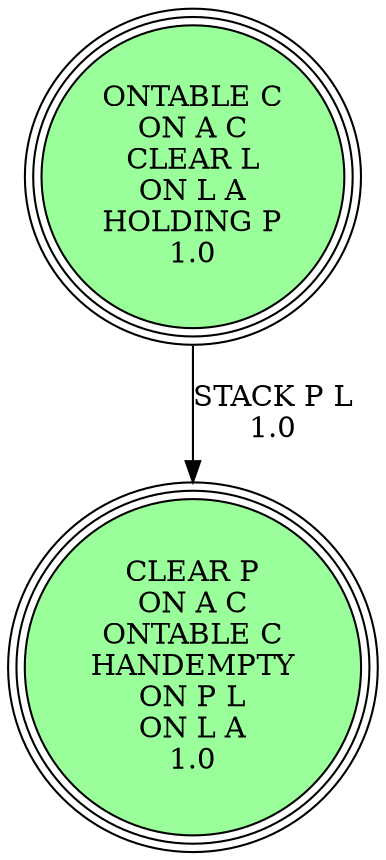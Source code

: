 digraph {
"ONTABLE C\nON A C\nCLEAR L\nON L A\nHOLDING P\n1.0\n" -> "CLEAR P\nON A C\nONTABLE C\nHANDEMPTY\nON P L\nON L A\n1.0\n"[label="STACK P L\n1.0\n"];
"CLEAR P\nON A C\nONTABLE C\nHANDEMPTY\nON P L\nON L A\n1.0\n" [shape=circle, style=filled, fillcolor=palegreen1, peripheries=3];
"CLEAR P\nON A C\nONTABLE C\nHANDEMPTY\nON P L\nON L A\n1.0\n" [shape=circle, style=filled, fillcolor=palegreen1, peripheries=3];
"ONTABLE C\nON A C\nCLEAR L\nON L A\nHOLDING P\n1.0\n" [shape=circle, style=filled, fillcolor=palegreen1, peripheries=3];
}
